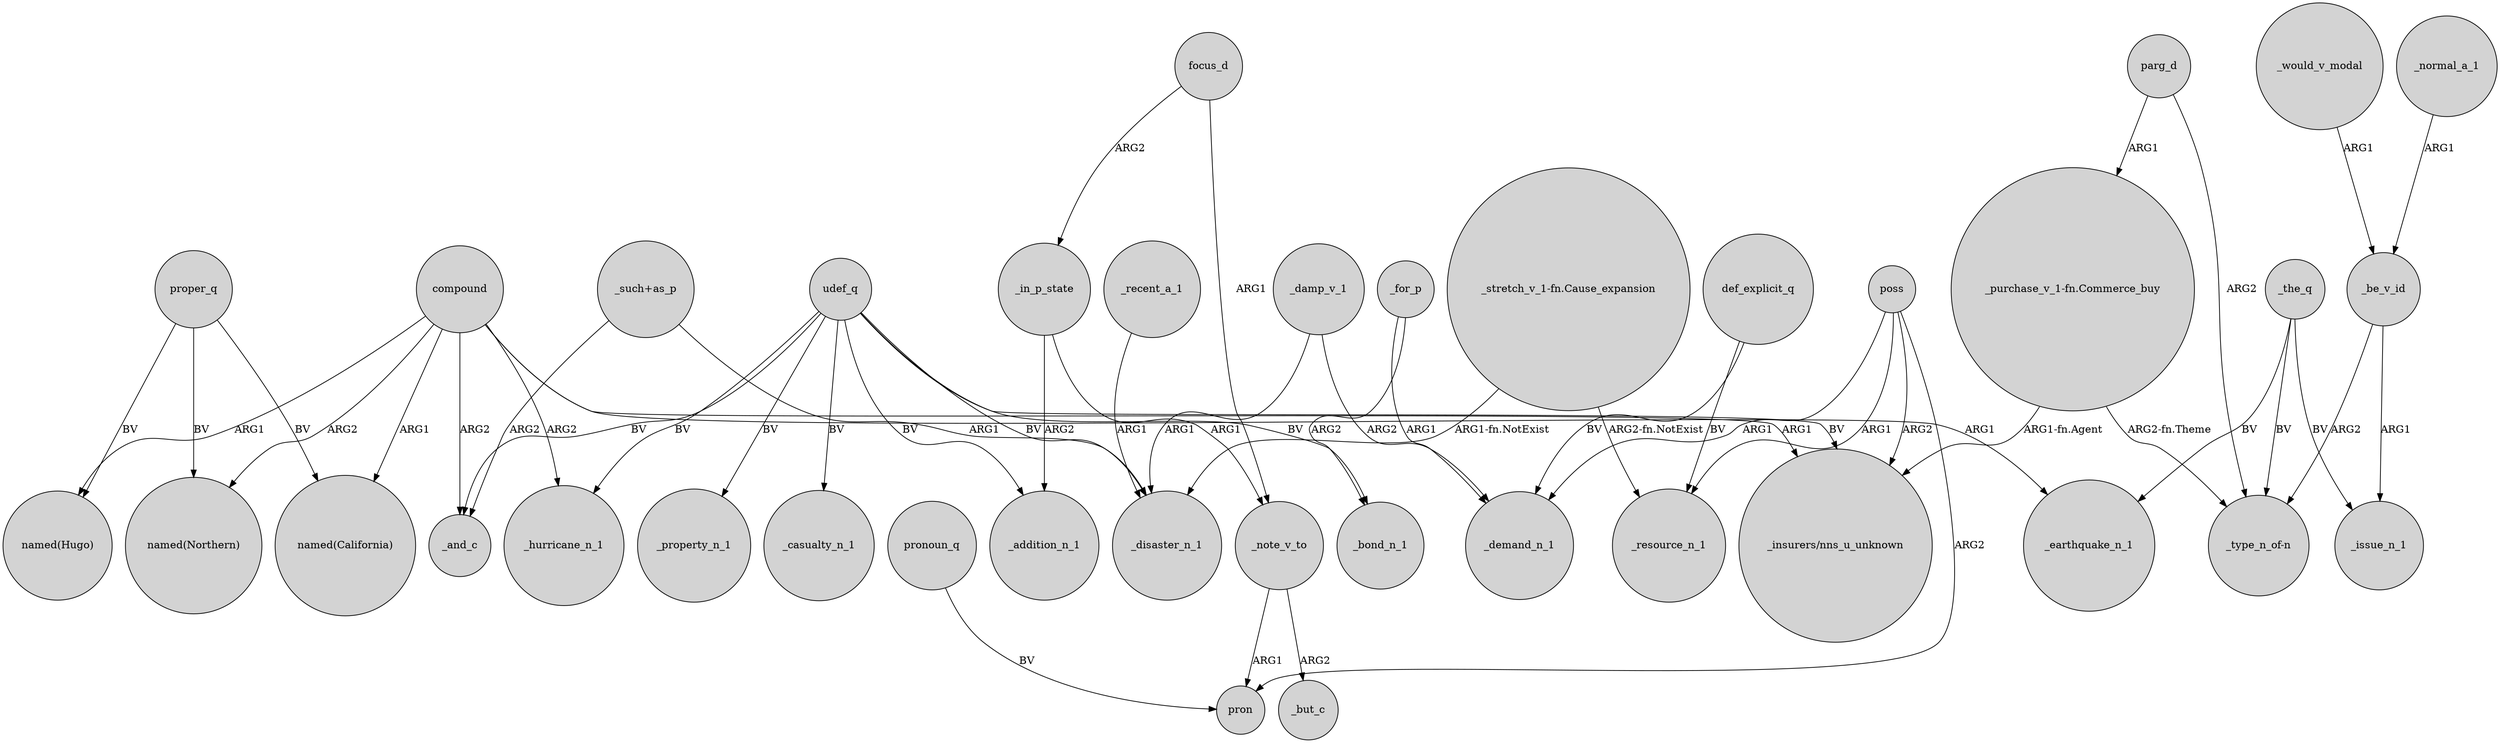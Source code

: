 digraph {
	node [shape=circle style=filled]
	_the_q -> _earthquake_n_1 [label=BV]
	_recent_a_1 -> _disaster_n_1 [label=ARG1]
	udef_q -> _disaster_n_1 [label=BV]
	_note_v_to -> _but_c [label=ARG2]
	"_stretch_v_1-fn.Cause_expansion" -> _resource_n_1 [label="ARG2-fn.NotExist"]
	poss -> pron [label=ARG2]
	compound -> "named(Hugo)" [label=ARG1]
	_damp_v_1 -> _disaster_n_1 [label=ARG1]
	_be_v_id -> _issue_n_1 [label=ARG1]
	focus_d -> _note_v_to [label=ARG1]
	poss -> _demand_n_1 [label=ARG1]
	focus_d -> _in_p_state [label=ARG2]
	udef_q -> _casualty_n_1 [label=BV]
	_note_v_to -> pron [label=ARG1]
	proper_q -> "named(California)" [label=BV]
	proper_q -> "named(Northern)" [label=BV]
	poss -> _resource_n_1 [label=ARG1]
	_would_v_modal -> _be_v_id [label=ARG1]
	_be_v_id -> "_type_n_of-n" [label=ARG2]
	_for_p -> _bond_n_1 [label=ARG2]
	_the_q -> _issue_n_1 [label=BV]
	def_explicit_q -> _resource_n_1 [label=BV]
	_normal_a_1 -> _be_v_id [label=ARG1]
	"_stretch_v_1-fn.Cause_expansion" -> _disaster_n_1 [label="ARG1-fn.NotExist"]
	pronoun_q -> pron [label=BV]
	_the_q -> "_type_n_of-n" [label=BV]
	compound -> _and_c [label=ARG2]
	"_such+as_p" -> _and_c [label=ARG2]
	udef_q -> _hurricane_n_1 [label=BV]
	compound -> "named(California)" [label=ARG1]
	udef_q -> _bond_n_1 [label=BV]
	parg_d -> "_purchase_v_1-fn.Commerce_buy" [label=ARG1]
	_damp_v_1 -> _demand_n_1 [label=ARG2]
	compound -> "named(Northern)" [label=ARG2]
	_for_p -> _demand_n_1 [label=ARG1]
	parg_d -> "_type_n_of-n" [label=ARG2]
	udef_q -> _property_n_1 [label=BV]
	def_explicit_q -> _demand_n_1 [label=BV]
	_in_p_state -> _addition_n_1 [label=ARG2]
	compound -> "_insurers/nns_u_unknown" [label=ARG1]
	proper_q -> "named(Hugo)" [label=BV]
	poss -> "_insurers/nns_u_unknown" [label=ARG2]
	_in_p_state -> _note_v_to [label=ARG1]
	compound -> _hurricane_n_1 [label=ARG2]
	udef_q -> "_insurers/nns_u_unknown" [label=BV]
	compound -> _earthquake_n_1 [label=ARG1]
	udef_q -> _and_c [label=BV]
	udef_q -> _addition_n_1 [label=BV]
	"_purchase_v_1-fn.Commerce_buy" -> "_insurers/nns_u_unknown" [label="ARG1-fn.Agent"]
	"_purchase_v_1-fn.Commerce_buy" -> "_type_n_of-n" [label="ARG2-fn.Theme"]
	"_such+as_p" -> _disaster_n_1 [label=ARG1]
}
